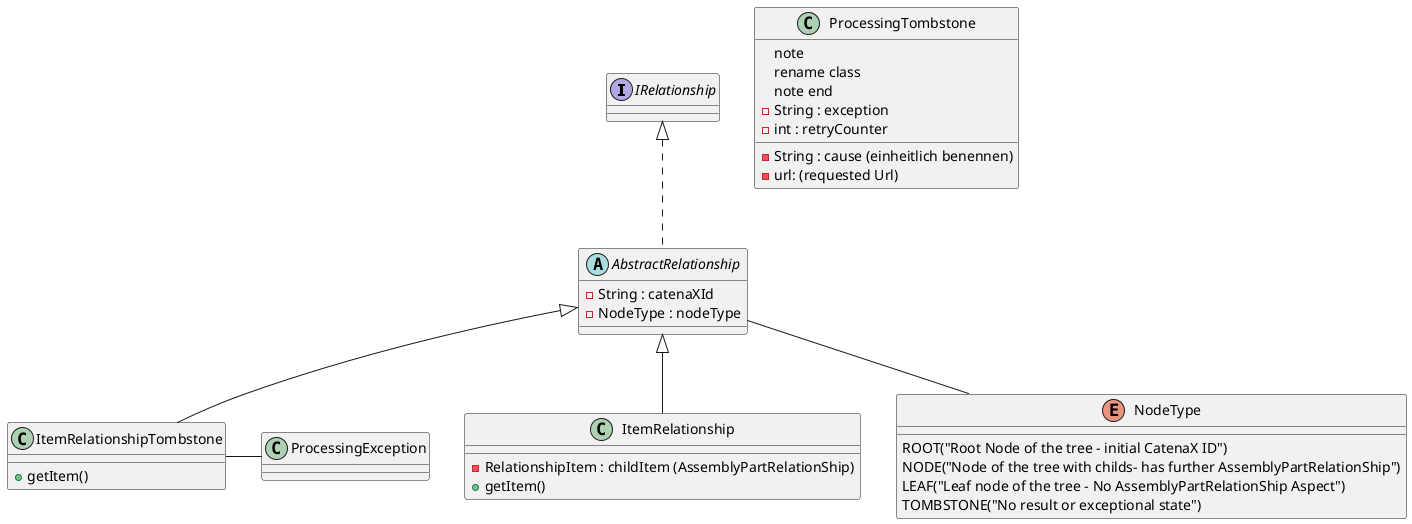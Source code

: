 @startuml


interface IRelationship
abstract class AbstractRelationship {
-String : catenaXId
-NodeType : nodeType
}
class ItemRelationship {
-RelationshipItem : childItem (AssemblyPartRelationShip)
+getItem()
}
class ItemRelationshipTombstone{

+getItem()
}

ItemRelationshipTombstone - ProcessingException

class ProcessingTombstone  {
note
 rename class
note end
    - String : exception
    - String : cause (einheitlich benennen)
    - url: (requested Url)
    - int : retryCounter
}

IRelationship <|.. AbstractRelationship
AbstractRelationship <|-- ItemRelationship
AbstractRelationship <|-- ItemRelationshipTombstone
AbstractRelationship -- NodeType


enum NodeType {
ROOT("Root Node of the tree - initial CatenaX ID")
NODE("Node of the tree with childs- has further AssemblyPartRelationShip")
LEAF("Leaf node of the tree - No AssemblyPartRelationShip Aspect")
TOMBSTONE("No result or exceptional state")
}

@enduml